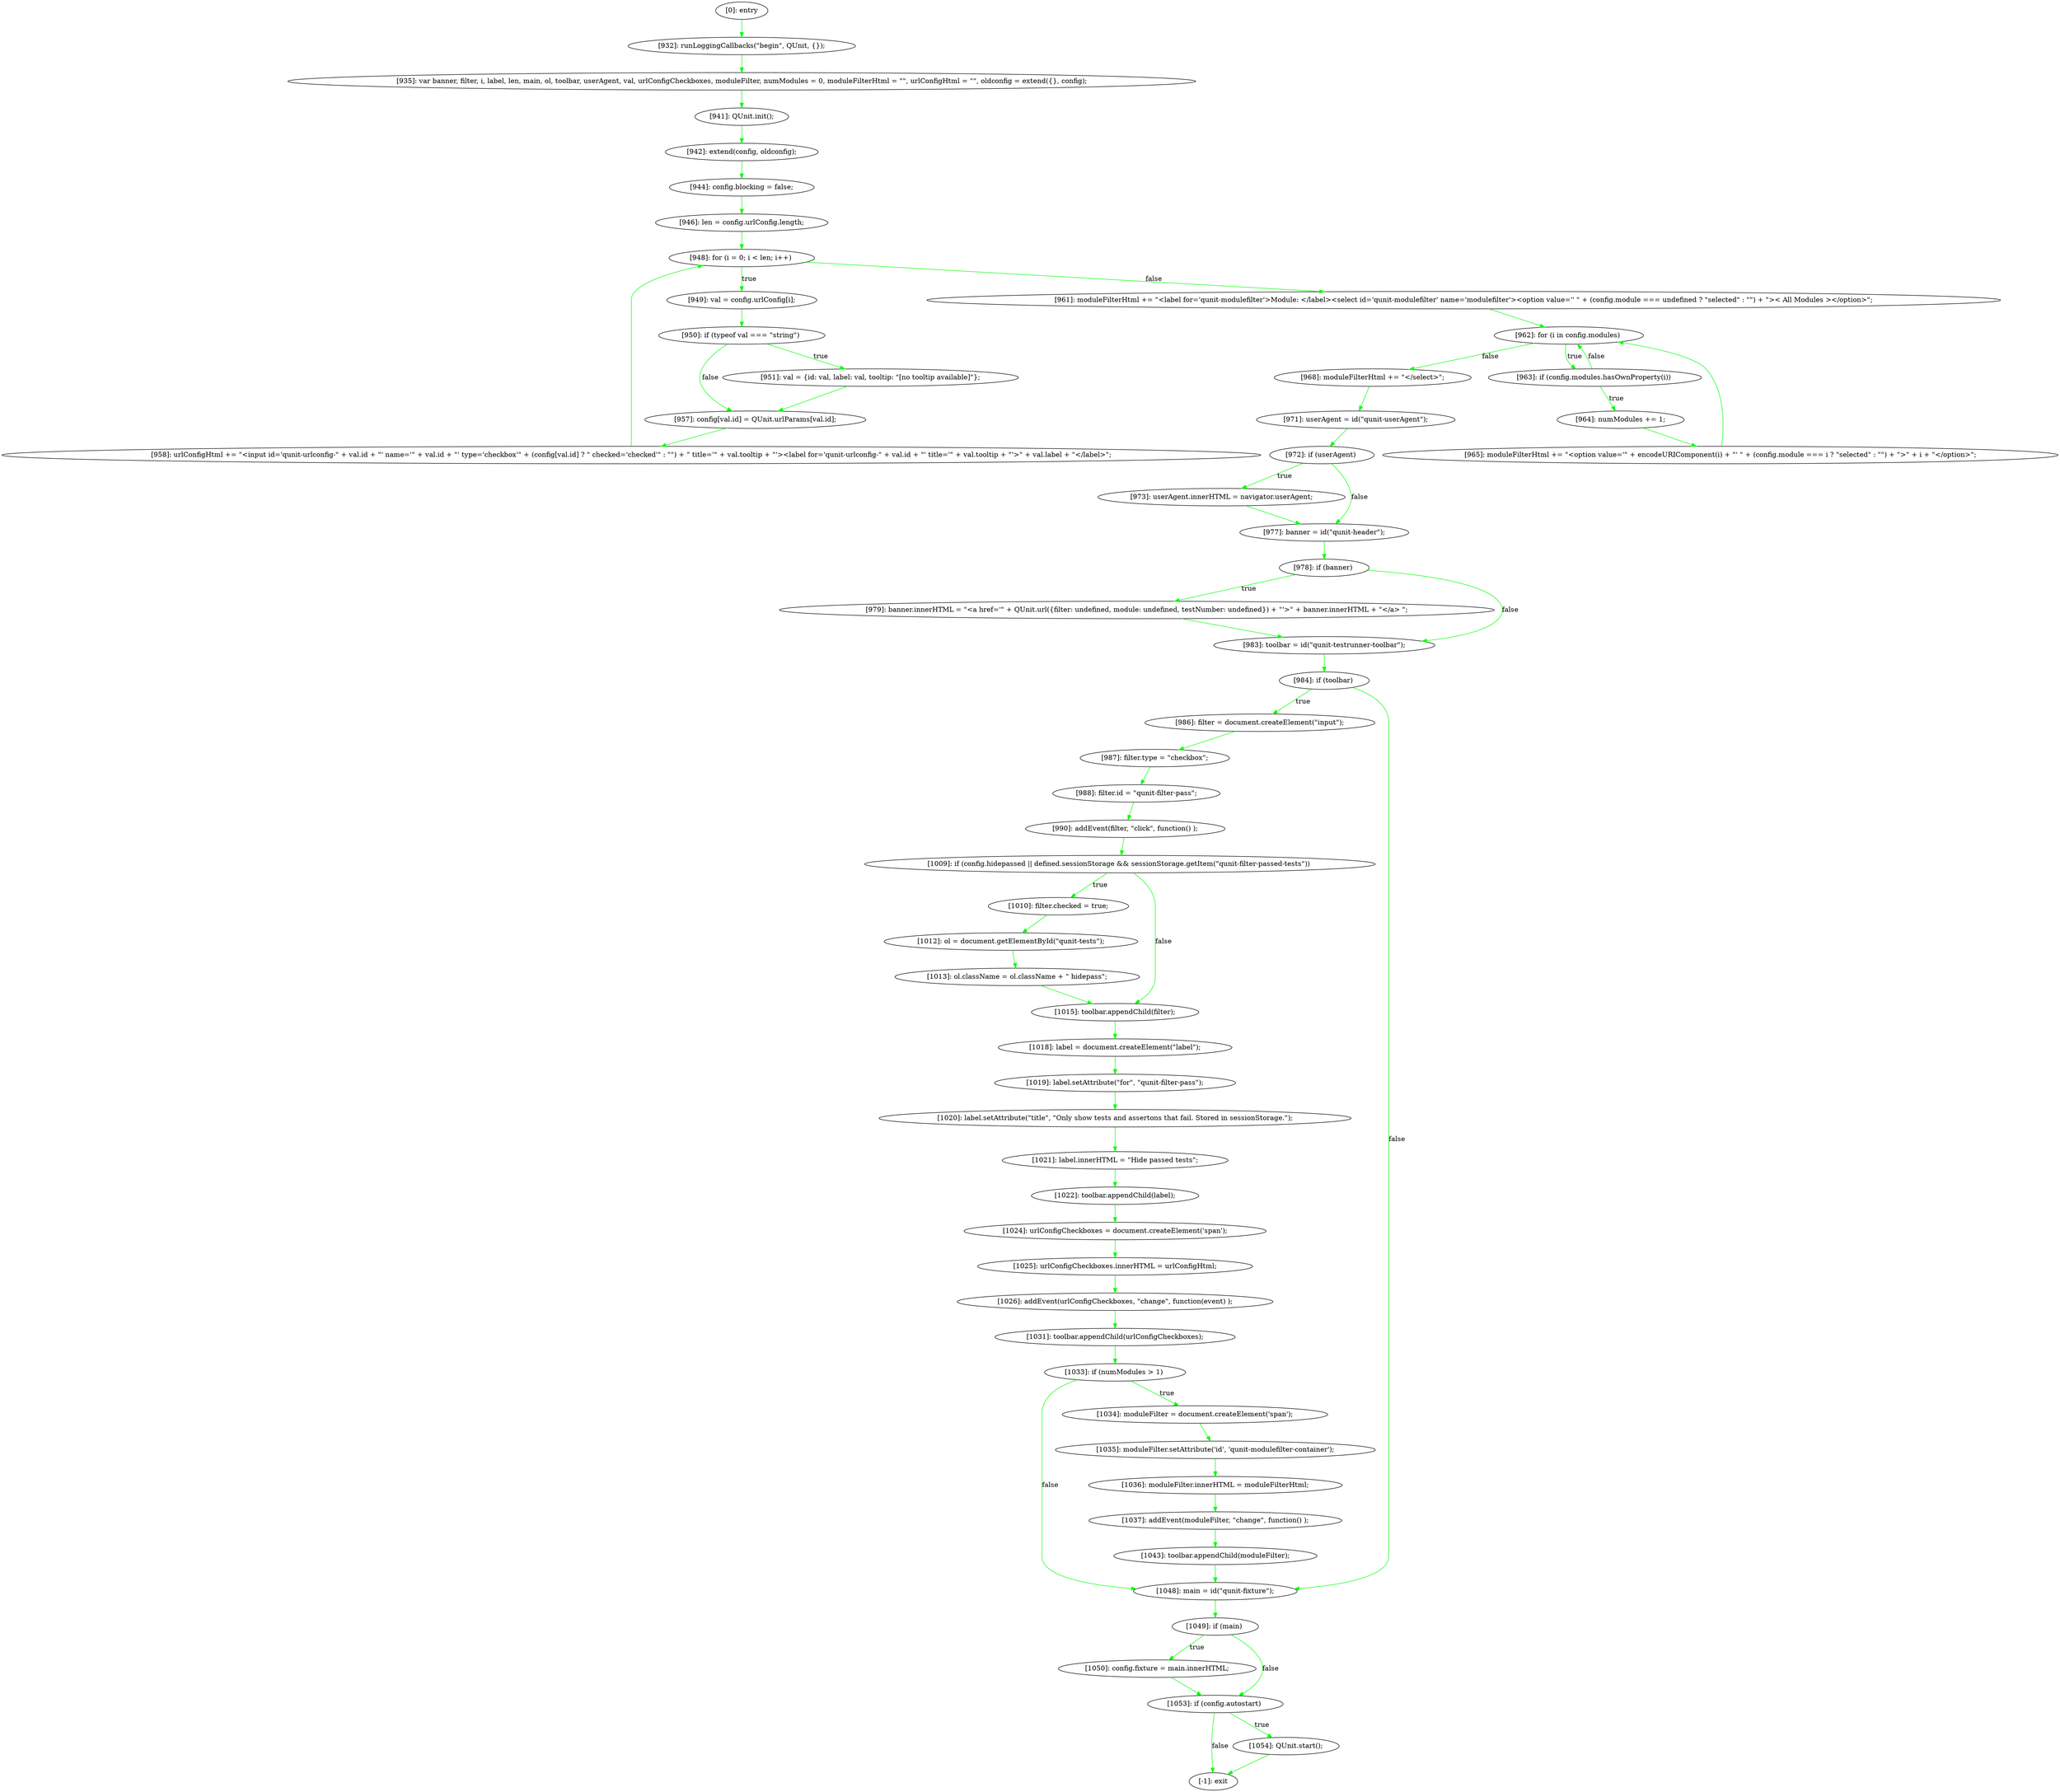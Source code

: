 digraph {
"0" [label="[978]: if (banner) "] 
"1" [label="[968]: moduleFilterHtml += \"</select>\";\n"] 
"2" [label="[948]: for (i = 0; i < len; i++) "] 
"3" [label="[1050]: config.fixture = main.innerHTML;\n"] 
"4" [label="[-1]: exit"] 
"5" [label="[1054]: QUnit.start();\n"] 
"6" [label="[949]: val = config.urlConfig[i];\n"] 
"7" [label="[988]: filter.id = \"qunit-filter-pass\";\n"] 
"8" [label="[950]: if (typeof val === \"string\") "] 
"9" [label="[941]: QUnit.init();\n"] 
"10" [label="[1022]: toolbar.appendChild(label);\n"] 
"11" [label="[1013]: ol.className = ol.className + \" hidepass\";\n"] 
"12" [label="[1024]: urlConfigCheckboxes = document.createElement('span');\n"] 
"13" [label="[1043]: toolbar.appendChild(moduleFilter);\n"] 
"14" [label="[1026]: addEvent(urlConfigCheckboxes, \"change\", function(event) );\n"] 
"15" [label="[935]: var banner, filter, i, label, len, main, ol, toolbar, userAgent, val, urlConfigCheckboxes, moduleFilter, numModules = 0, moduleFilterHtml = \"\", urlConfigHtml = \"\", oldconfig = extend({}, config);\n"] 
"16" [label="[944]: config.blocking = false;\n"] 
"17" [label="[1036]: moduleFilter.innerHTML = moduleFilterHtml;\n"] 
"18" [label="[990]: addEvent(filter, \"click\", function() );\n"] 
"19" [label="[951]: val = {id: val, label: val, tooltip: \"[no tooltip available]\"};\n"] 
"20" [label="[1025]: urlConfigCheckboxes.innerHTML = urlConfigHtml;\n"] 
"21" [label="[942]: extend(config, oldconfig);\n"] 
"22" [label="[984]: if (toolbar) "] 
"23" [label="[1049]: if (main) "] 
"24" [label="[1010]: filter.checked = true;\n"] 
"25" [label="[979]: banner.innerHTML = \"<a href='\" + QUnit.url({filter: undefined, module: undefined, testNumber: undefined}) + \"'>\" + banner.innerHTML + \"</a> \";\n"] 
"26" [label="[972]: if (userAgent) "] 
"27" [label="[987]: filter.type = \"checkbox\";\n"] 
"28" [label="[1019]: label.setAttribute(\"for\", \"qunit-filter-pass\");\n"] 
"29" [label="[1009]: if (config.hidepassed || defined.sessionStorage && sessionStorage.getItem(\"qunit-filter-passed-tests\")) "] 
"30" [label="[1015]: toolbar.appendChild(filter);\n"] 
"31" [label="[932]: runLoggingCallbacks(\"begin\", QUnit, {});\n"] 
"32" [label="[1033]: if (numModules > 1) "] 
"33" [label="[986]: filter = document.createElement(\"input\");\n"] 
"34" [label="[965]: moduleFilterHtml += \"<option value='\" + encodeURIComponent(i) + \"' \" + (config.module === i ? \"selected\" : \"\") + \">\" + i + \"</option>\";\n"] 
"35" [label="[1053]: if (config.autostart) "] 
"36" [label="[1037]: addEvent(moduleFilter, \"change\", function() );\n"] 
"37" [label="[963]: if (config.modules.hasOwnProperty(i)) "] 
"38" [label="[1012]: ol = document.getElementById(\"qunit-tests\");\n"] 
"39" [label="[983]: toolbar = id(\"qunit-testrunner-toolbar\");\n"] 
"40" [label="[973]: userAgent.innerHTML = navigator.userAgent;\n"] 
"41" [label="[1018]: label = document.createElement(\"label\");\n"] 
"42" [label="[958]: urlConfigHtml += \"<input id='qunit-urlconfig-\" + val.id + \"' name='\" + val.id + \"' type='checkbox'\" + (config[val.id] ? \" checked='checked'\" : \"\") + \" title='\" + val.tooltip + \"'><label for='qunit-urlconfig-\" + val.id + \"' title='\" + val.tooltip + \"'>\" + val.label + \"</label>\";\n"] 
"43" [label="[977]: banner = id(\"qunit-header\");\n"] 
"44" [label="[971]: userAgent = id(\"qunit-userAgent\");\n"] 
"45" [label="[962]: for (i in config.modules) "] 
"46" [label="[1034]: moduleFilter = document.createElement('span');\n"] 
"47" [label="[1020]: label.setAttribute(\"title\", \"Only show tests and assertons that fail. Stored in sessionStorage.\");\n"] 
"48" [label="[964]: numModules += 1;\n"] 
"49" [label="[961]: moduleFilterHtml += \"<label for='qunit-modulefilter'>Module: </label><select id='qunit-modulefilter' name='modulefilter'><option value='' \" + (config.module === undefined ? \"selected\" : \"\") + \">< All Modules ></option>\";\n"] 
"50" [label="[0]: entry"] 
"51" [label="[957]: config[val.id] = QUnit.urlParams[val.id];\n"] 
"52" [label="[1035]: moduleFilter.setAttribute('id', 'qunit-modulefilter-container');\n"] 
"53" [label="[1048]: main = id(\"qunit-fixture\");\n"] 
"54" [label="[946]: len = config.urlConfig.length;\n"] 
"55" [label="[1031]: toolbar.appendChild(urlConfigCheckboxes);\n"] 
"56" [label="[1021]: label.innerHTML = \"Hide passed tests\";\n"] 
"0" -> "25" [label="true" color="green"] 
"0" -> "39" [label="false" color="green"] 
"1" -> "44" [label="" color="green"] 
"2" -> "49" [label="false" color="green"] 
"2" -> "6" [label="true" color="green"] 
"3" -> "35" [label="" color="green"] 
"5" -> "4" [label="" color="green"] 
"6" -> "8" [label="" color="green"] 
"7" -> "18" [label="" color="green"] 
"8" -> "19" [label="true" color="green"] 
"8" -> "51" [label="false" color="green"] 
"9" -> "21" [label="" color="green"] 
"10" -> "12" [label="" color="green"] 
"11" -> "30" [label="" color="green"] 
"12" -> "20" [label="" color="green"] 
"13" -> "53" [label="" color="green"] 
"14" -> "55" [label="" color="green"] 
"15" -> "9" [label="" color="green"] 
"16" -> "54" [label="" color="green"] 
"17" -> "36" [label="" color="green"] 
"18" -> "29" [label="" color="green"] 
"19" -> "51" [label="" color="green"] 
"20" -> "14" [label="" color="green"] 
"21" -> "16" [label="" color="green"] 
"22" -> "33" [label="true" color="green"] 
"22" -> "53" [label="false" color="green"] 
"23" -> "3" [label="true" color="green"] 
"23" -> "35" [label="false" color="green"] 
"24" -> "38" [label="" color="green"] 
"25" -> "39" [label="" color="green"] 
"26" -> "40" [label="true" color="green"] 
"26" -> "43" [label="false" color="green"] 
"27" -> "7" [label="" color="green"] 
"28" -> "47" [label="" color="green"] 
"29" -> "24" [label="true" color="green"] 
"29" -> "30" [label="false" color="green"] 
"30" -> "41" [label="" color="green"] 
"31" -> "15" [label="" color="green"] 
"32" -> "46" [label="true" color="green"] 
"32" -> "53" [label="false" color="green"] 
"33" -> "27" [label="" color="green"] 
"34" -> "45" [label="" color="green"] 
"35" -> "5" [label="true" color="green"] 
"35" -> "4" [label="false" color="green"] 
"36" -> "13" [label="" color="green"] 
"37" -> "48" [label="true" color="green"] 
"37" -> "45" [label="false" color="green"] 
"38" -> "11" [label="" color="green"] 
"39" -> "22" [label="" color="green"] 
"40" -> "43" [label="" color="green"] 
"41" -> "28" [label="" color="green"] 
"42" -> "2" [label="" color="green"] 
"43" -> "0" [label="" color="green"] 
"44" -> "26" [label="" color="green"] 
"45" -> "1" [label="false" color="green"] 
"45" -> "37" [label="true" color="green"] 
"46" -> "52" [label="" color="green"] 
"47" -> "56" [label="" color="green"] 
"48" -> "34" [label="" color="green"] 
"49" -> "45" [label="" color="green"] 
"50" -> "31" [label="" color="green"] 
"51" -> "42" [label="" color="green"] 
"52" -> "17" [label="" color="green"] 
"53" -> "23" [label="" color="green"] 
"54" -> "2" [label="" color="green"] 
"55" -> "32" [label="" color="green"] 
"56" -> "10" [label="" color="green"] 
}
